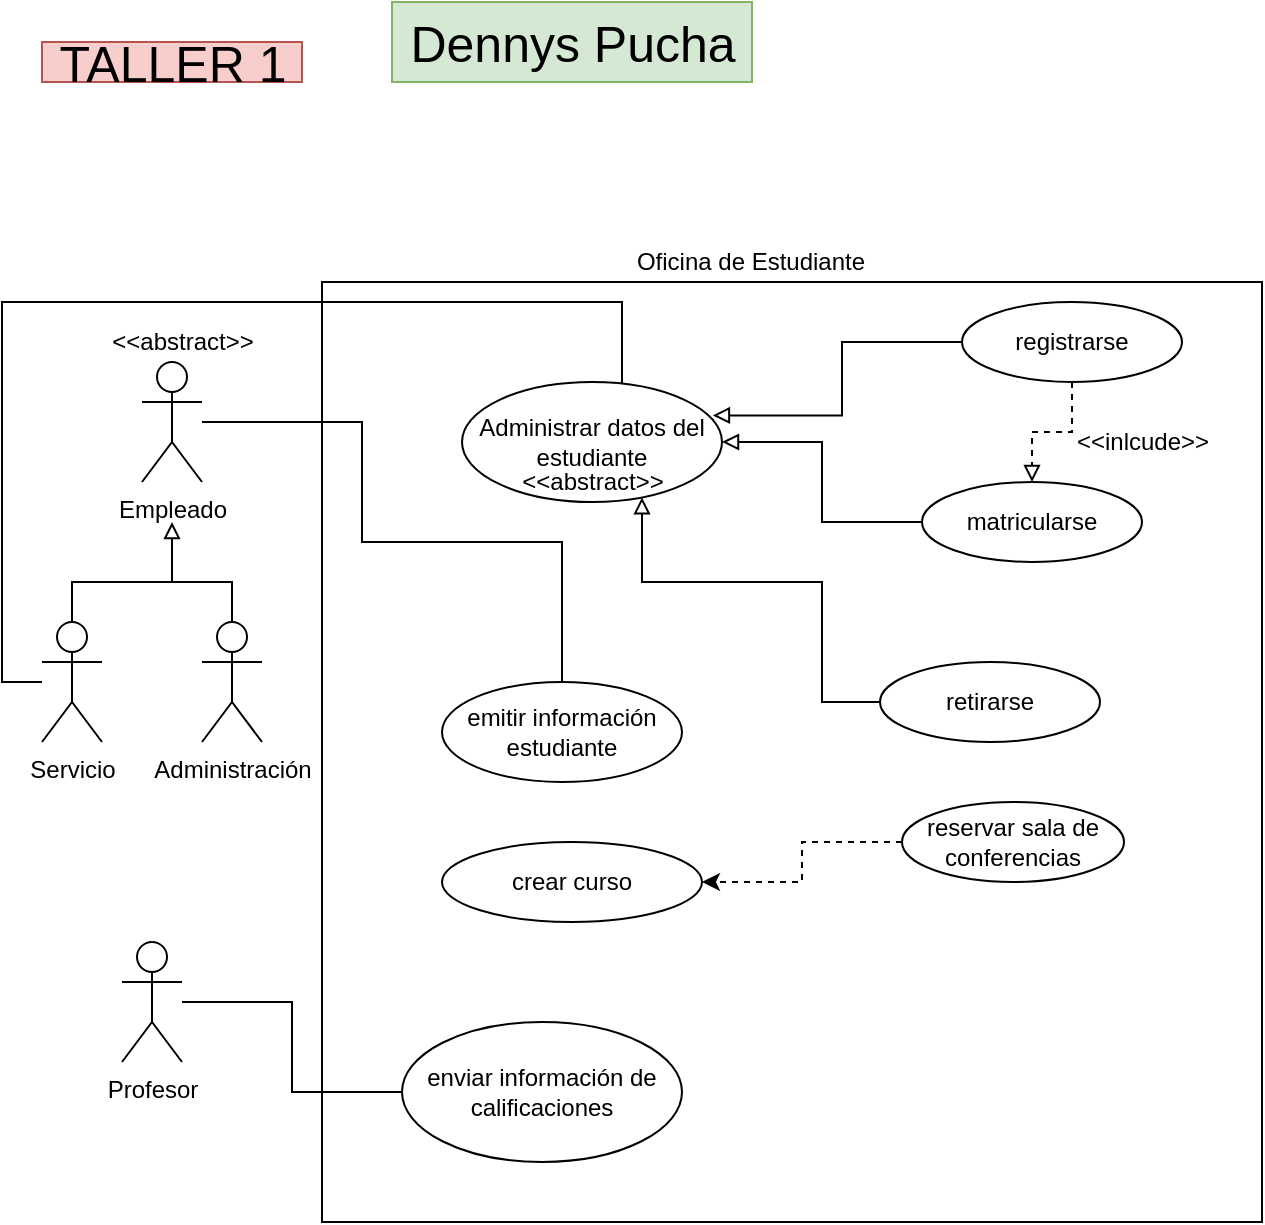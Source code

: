 <mxfile version="17.4.2" type="device"><diagram id="tCLxGC3RSkmD8pdvxuR6" name="Página-1"><mxGraphModel dx="1240" dy="779" grid="1" gridSize="10" guides="1" tooltips="1" connect="1" arrows="1" fold="1" page="1" pageScale="1" pageWidth="827" pageHeight="1169" math="0" shadow="0"><root><mxCell id="0"/><mxCell id="1" parent="0"/><mxCell id="CYQHwxJ96KoCBjrVIQ-c-1" value="" style="whiteSpace=wrap;html=1;aspect=fixed;" vertex="1" parent="1"><mxGeometry x="290" y="230" width="470" height="470" as="geometry"/></mxCell><mxCell id="CYQHwxJ96KoCBjrVIQ-c-27" style="edgeStyle=orthogonalEdgeStyle;rounded=0;orthogonalLoop=1;jettySize=auto;html=1;endArrow=none;endFill=0;" edge="1" parent="1" source="CYQHwxJ96KoCBjrVIQ-c-2" target="CYQHwxJ96KoCBjrVIQ-c-26"><mxGeometry relative="1" as="geometry"><Array as="points"><mxPoint x="310" y="300"/><mxPoint x="310" y="360"/><mxPoint x="410" y="360"/></Array></mxGeometry></mxCell><mxCell id="CYQHwxJ96KoCBjrVIQ-c-2" value="Empleado" style="shape=umlActor;verticalLabelPosition=bottom;verticalAlign=top;html=1;outlineConnect=0;" vertex="1" parent="1"><mxGeometry x="200" y="270" width="30" height="60" as="geometry"/></mxCell><mxCell id="CYQHwxJ96KoCBjrVIQ-c-3" value="Oficina de Estudiante" style="text;html=1;align=center;verticalAlign=middle;resizable=0;points=[];autosize=1;strokeColor=none;fillColor=none;" vertex="1" parent="1"><mxGeometry x="439" y="210" width="130" height="20" as="geometry"/></mxCell><mxCell id="CYQHwxJ96KoCBjrVIQ-c-4" value="&amp;lt;&amp;lt;abstract&amp;gt;&amp;gt;" style="text;html=1;align=center;verticalAlign=middle;resizable=0;points=[];autosize=1;strokeColor=none;fillColor=none;" vertex="1" parent="1"><mxGeometry x="175" y="250" width="90" height="20" as="geometry"/></mxCell><mxCell id="CYQHwxJ96KoCBjrVIQ-c-9" style="edgeStyle=orthogonalEdgeStyle;rounded=0;orthogonalLoop=1;jettySize=auto;html=1;endArrow=block;endFill=0;" edge="1" parent="1" source="CYQHwxJ96KoCBjrVIQ-c-5"><mxGeometry relative="1" as="geometry"><mxPoint x="215" y="350" as="targetPoint"/><Array as="points"><mxPoint x="165" y="380"/><mxPoint x="215" y="380"/></Array></mxGeometry></mxCell><mxCell id="CYQHwxJ96KoCBjrVIQ-c-25" style="edgeStyle=orthogonalEdgeStyle;rounded=0;orthogonalLoop=1;jettySize=auto;html=1;endArrow=none;endFill=0;" edge="1" parent="1" source="CYQHwxJ96KoCBjrVIQ-c-5" target="CYQHwxJ96KoCBjrVIQ-c-12"><mxGeometry relative="1" as="geometry"><Array as="points"><mxPoint x="130" y="430"/><mxPoint x="130" y="240"/><mxPoint x="440" y="240"/></Array></mxGeometry></mxCell><mxCell id="CYQHwxJ96KoCBjrVIQ-c-5" value="Servicio" style="shape=umlActor;verticalLabelPosition=bottom;verticalAlign=top;html=1;outlineConnect=0;" vertex="1" parent="1"><mxGeometry x="150" y="400" width="30" height="60" as="geometry"/></mxCell><mxCell id="CYQHwxJ96KoCBjrVIQ-c-10" style="edgeStyle=orthogonalEdgeStyle;rounded=0;orthogonalLoop=1;jettySize=auto;html=1;endArrow=none;endFill=0;" edge="1" parent="1" source="CYQHwxJ96KoCBjrVIQ-c-6"><mxGeometry relative="1" as="geometry"><mxPoint x="215" y="360" as="targetPoint"/><Array as="points"><mxPoint x="245" y="380"/><mxPoint x="215" y="380"/></Array></mxGeometry></mxCell><mxCell id="CYQHwxJ96KoCBjrVIQ-c-6" value="Administración" style="shape=umlActor;verticalLabelPosition=bottom;verticalAlign=top;html=1;outlineConnect=0;" vertex="1" parent="1"><mxGeometry x="230" y="400" width="30" height="60" as="geometry"/></mxCell><mxCell id="CYQHwxJ96KoCBjrVIQ-c-35" style="edgeStyle=orthogonalEdgeStyle;rounded=0;orthogonalLoop=1;jettySize=auto;html=1;startArrow=none;startFill=0;endArrow=none;endFill=0;" edge="1" parent="1" source="CYQHwxJ96KoCBjrVIQ-c-11" target="CYQHwxJ96KoCBjrVIQ-c-34"><mxGeometry relative="1" as="geometry"/></mxCell><mxCell id="CYQHwxJ96KoCBjrVIQ-c-11" value="Profesor" style="shape=umlActor;verticalLabelPosition=bottom;verticalAlign=top;html=1;outlineConnect=0;" vertex="1" parent="1"><mxGeometry x="190" y="560" width="30" height="60" as="geometry"/></mxCell><mxCell id="CYQHwxJ96KoCBjrVIQ-c-12" value="Administrar datos del estudiante" style="ellipse;whiteSpace=wrap;html=1;" vertex="1" parent="1"><mxGeometry x="360" y="280" width="130" height="60" as="geometry"/></mxCell><mxCell id="CYQHwxJ96KoCBjrVIQ-c-16" style="edgeStyle=orthogonalEdgeStyle;rounded=0;orthogonalLoop=1;jettySize=auto;html=1;endArrow=block;endFill=0;" edge="1" parent="1" source="CYQHwxJ96KoCBjrVIQ-c-13" target="CYQHwxJ96KoCBjrVIQ-c-12"><mxGeometry relative="1" as="geometry"><Array as="points"><mxPoint x="540" y="440"/><mxPoint x="540" y="380"/><mxPoint x="450" y="380"/></Array></mxGeometry></mxCell><mxCell id="CYQHwxJ96KoCBjrVIQ-c-13" value="retirarse" style="ellipse;whiteSpace=wrap;html=1;" vertex="1" parent="1"><mxGeometry x="569" y="420" width="110" height="40" as="geometry"/></mxCell><mxCell id="CYQHwxJ96KoCBjrVIQ-c-18" style="edgeStyle=orthogonalEdgeStyle;rounded=0;orthogonalLoop=1;jettySize=auto;html=1;endArrow=block;endFill=0;" edge="1" parent="1" source="CYQHwxJ96KoCBjrVIQ-c-14" target="CYQHwxJ96KoCBjrVIQ-c-12"><mxGeometry relative="1" as="geometry"/></mxCell><mxCell id="CYQHwxJ96KoCBjrVIQ-c-14" value="matricularse" style="ellipse;whiteSpace=wrap;html=1;" vertex="1" parent="1"><mxGeometry x="590" y="330" width="110" height="40" as="geometry"/></mxCell><mxCell id="CYQHwxJ96KoCBjrVIQ-c-21" style="edgeStyle=orthogonalEdgeStyle;rounded=0;orthogonalLoop=1;jettySize=auto;html=1;entryX=0.965;entryY=0.279;entryDx=0;entryDy=0;entryPerimeter=0;endArrow=block;endFill=0;" edge="1" parent="1" source="CYQHwxJ96KoCBjrVIQ-c-15" target="CYQHwxJ96KoCBjrVIQ-c-12"><mxGeometry relative="1" as="geometry"/></mxCell><mxCell id="CYQHwxJ96KoCBjrVIQ-c-22" style="edgeStyle=orthogonalEdgeStyle;rounded=0;orthogonalLoop=1;jettySize=auto;html=1;endArrow=block;endFill=0;dashed=1;" edge="1" parent="1" source="CYQHwxJ96KoCBjrVIQ-c-15" target="CYQHwxJ96KoCBjrVIQ-c-14"><mxGeometry relative="1" as="geometry"/></mxCell><mxCell id="CYQHwxJ96KoCBjrVIQ-c-15" value="registrarse" style="ellipse;whiteSpace=wrap;html=1;" vertex="1" parent="1"><mxGeometry x="610" y="240" width="110" height="40" as="geometry"/></mxCell><mxCell id="CYQHwxJ96KoCBjrVIQ-c-24" value="&amp;lt;&amp;lt;inlcude&amp;gt;&amp;gt;" style="text;html=1;align=center;verticalAlign=middle;resizable=0;points=[];autosize=1;strokeColor=none;fillColor=none;" vertex="1" parent="1"><mxGeometry x="660" y="300" width="80" height="20" as="geometry"/></mxCell><mxCell id="CYQHwxJ96KoCBjrVIQ-c-26" value="emitir información estudiante" style="ellipse;whiteSpace=wrap;html=1;" vertex="1" parent="1"><mxGeometry x="350" y="430" width="120" height="50" as="geometry"/></mxCell><mxCell id="CYQHwxJ96KoCBjrVIQ-c-29" value="&amp;lt;&amp;lt;abstract&amp;gt;&amp;gt;" style="text;html=1;align=center;verticalAlign=middle;resizable=0;points=[];autosize=1;strokeColor=none;fillColor=none;" vertex="1" parent="1"><mxGeometry x="380" y="320" width="90" height="20" as="geometry"/></mxCell><mxCell id="CYQHwxJ96KoCBjrVIQ-c-30" value="crear curso" style="ellipse;whiteSpace=wrap;html=1;" vertex="1" parent="1"><mxGeometry x="350" y="510" width="130" height="40" as="geometry"/></mxCell><mxCell id="CYQHwxJ96KoCBjrVIQ-c-33" style="edgeStyle=orthogonalEdgeStyle;rounded=0;orthogonalLoop=1;jettySize=auto;html=1;endArrow=classic;endFill=1;startArrow=none;startFill=0;dashed=1;" edge="1" parent="1" source="CYQHwxJ96KoCBjrVIQ-c-31" target="CYQHwxJ96KoCBjrVIQ-c-30"><mxGeometry relative="1" as="geometry"/></mxCell><mxCell id="CYQHwxJ96KoCBjrVIQ-c-31" value="reservar sala de conferencias" style="ellipse;whiteSpace=wrap;html=1;" vertex="1" parent="1"><mxGeometry x="580" y="490" width="111" height="40" as="geometry"/></mxCell><mxCell id="CYQHwxJ96KoCBjrVIQ-c-34" value="enviar información de calificaciones" style="ellipse;whiteSpace=wrap;html=1;" vertex="1" parent="1"><mxGeometry x="330" y="600" width="140" height="70" as="geometry"/></mxCell><mxCell id="CYQHwxJ96KoCBjrVIQ-c-36" value="&lt;font style=&quot;font-size: 25px&quot;&gt;TALLER 1&lt;/font&gt;" style="text;html=1;align=center;verticalAlign=middle;resizable=0;points=[];autosize=1;strokeColor=#b85450;fillColor=#f8cecc;" vertex="1" parent="1"><mxGeometry x="150" y="110" width="130" height="20" as="geometry"/></mxCell><mxCell id="CYQHwxJ96KoCBjrVIQ-c-39" value="Dennys Pucha" style="text;html=1;align=center;verticalAlign=middle;resizable=0;points=[];autosize=1;strokeColor=#82b366;fillColor=#d5e8d4;fontSize=25;" vertex="1" parent="1"><mxGeometry x="325" y="90" width="180" height="40" as="geometry"/></mxCell></root></mxGraphModel></diagram></mxfile>